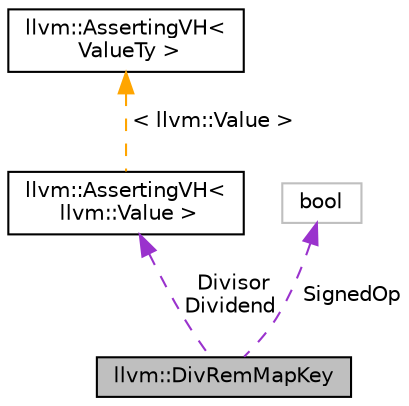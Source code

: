 digraph "llvm::DivRemMapKey"
{
 // LATEX_PDF_SIZE
  bgcolor="transparent";
  edge [fontname="Helvetica",fontsize="10",labelfontname="Helvetica",labelfontsize="10"];
  node [fontname="Helvetica",fontsize="10",shape=record];
  Node1 [label="llvm::DivRemMapKey",height=0.2,width=0.4,color="black", fillcolor="grey75", style="filled", fontcolor="black",tooltip=" "];
  Node2 -> Node1 [dir="back",color="darkorchid3",fontsize="10",style="dashed",label=" Divisor\nDividend" ,fontname="Helvetica"];
  Node2 [label="llvm::AssertingVH\<\l llvm::Value \>",height=0.2,width=0.4,color="black",URL="$classllvm_1_1AssertingVH.html",tooltip=" "];
  Node3 -> Node2 [dir="back",color="orange",fontsize="10",style="dashed",label=" \< llvm::Value \>" ,fontname="Helvetica"];
  Node3 [label="llvm::AssertingVH\<\l ValueTy \>",height=0.2,width=0.4,color="black",URL="$classllvm_1_1AssertingVH.html",tooltip="Value handle that asserts if the Value is deleted."];
  Node4 -> Node1 [dir="back",color="darkorchid3",fontsize="10",style="dashed",label=" SignedOp" ,fontname="Helvetica"];
  Node4 [label="bool",height=0.2,width=0.4,color="grey75",tooltip=" "];
}

